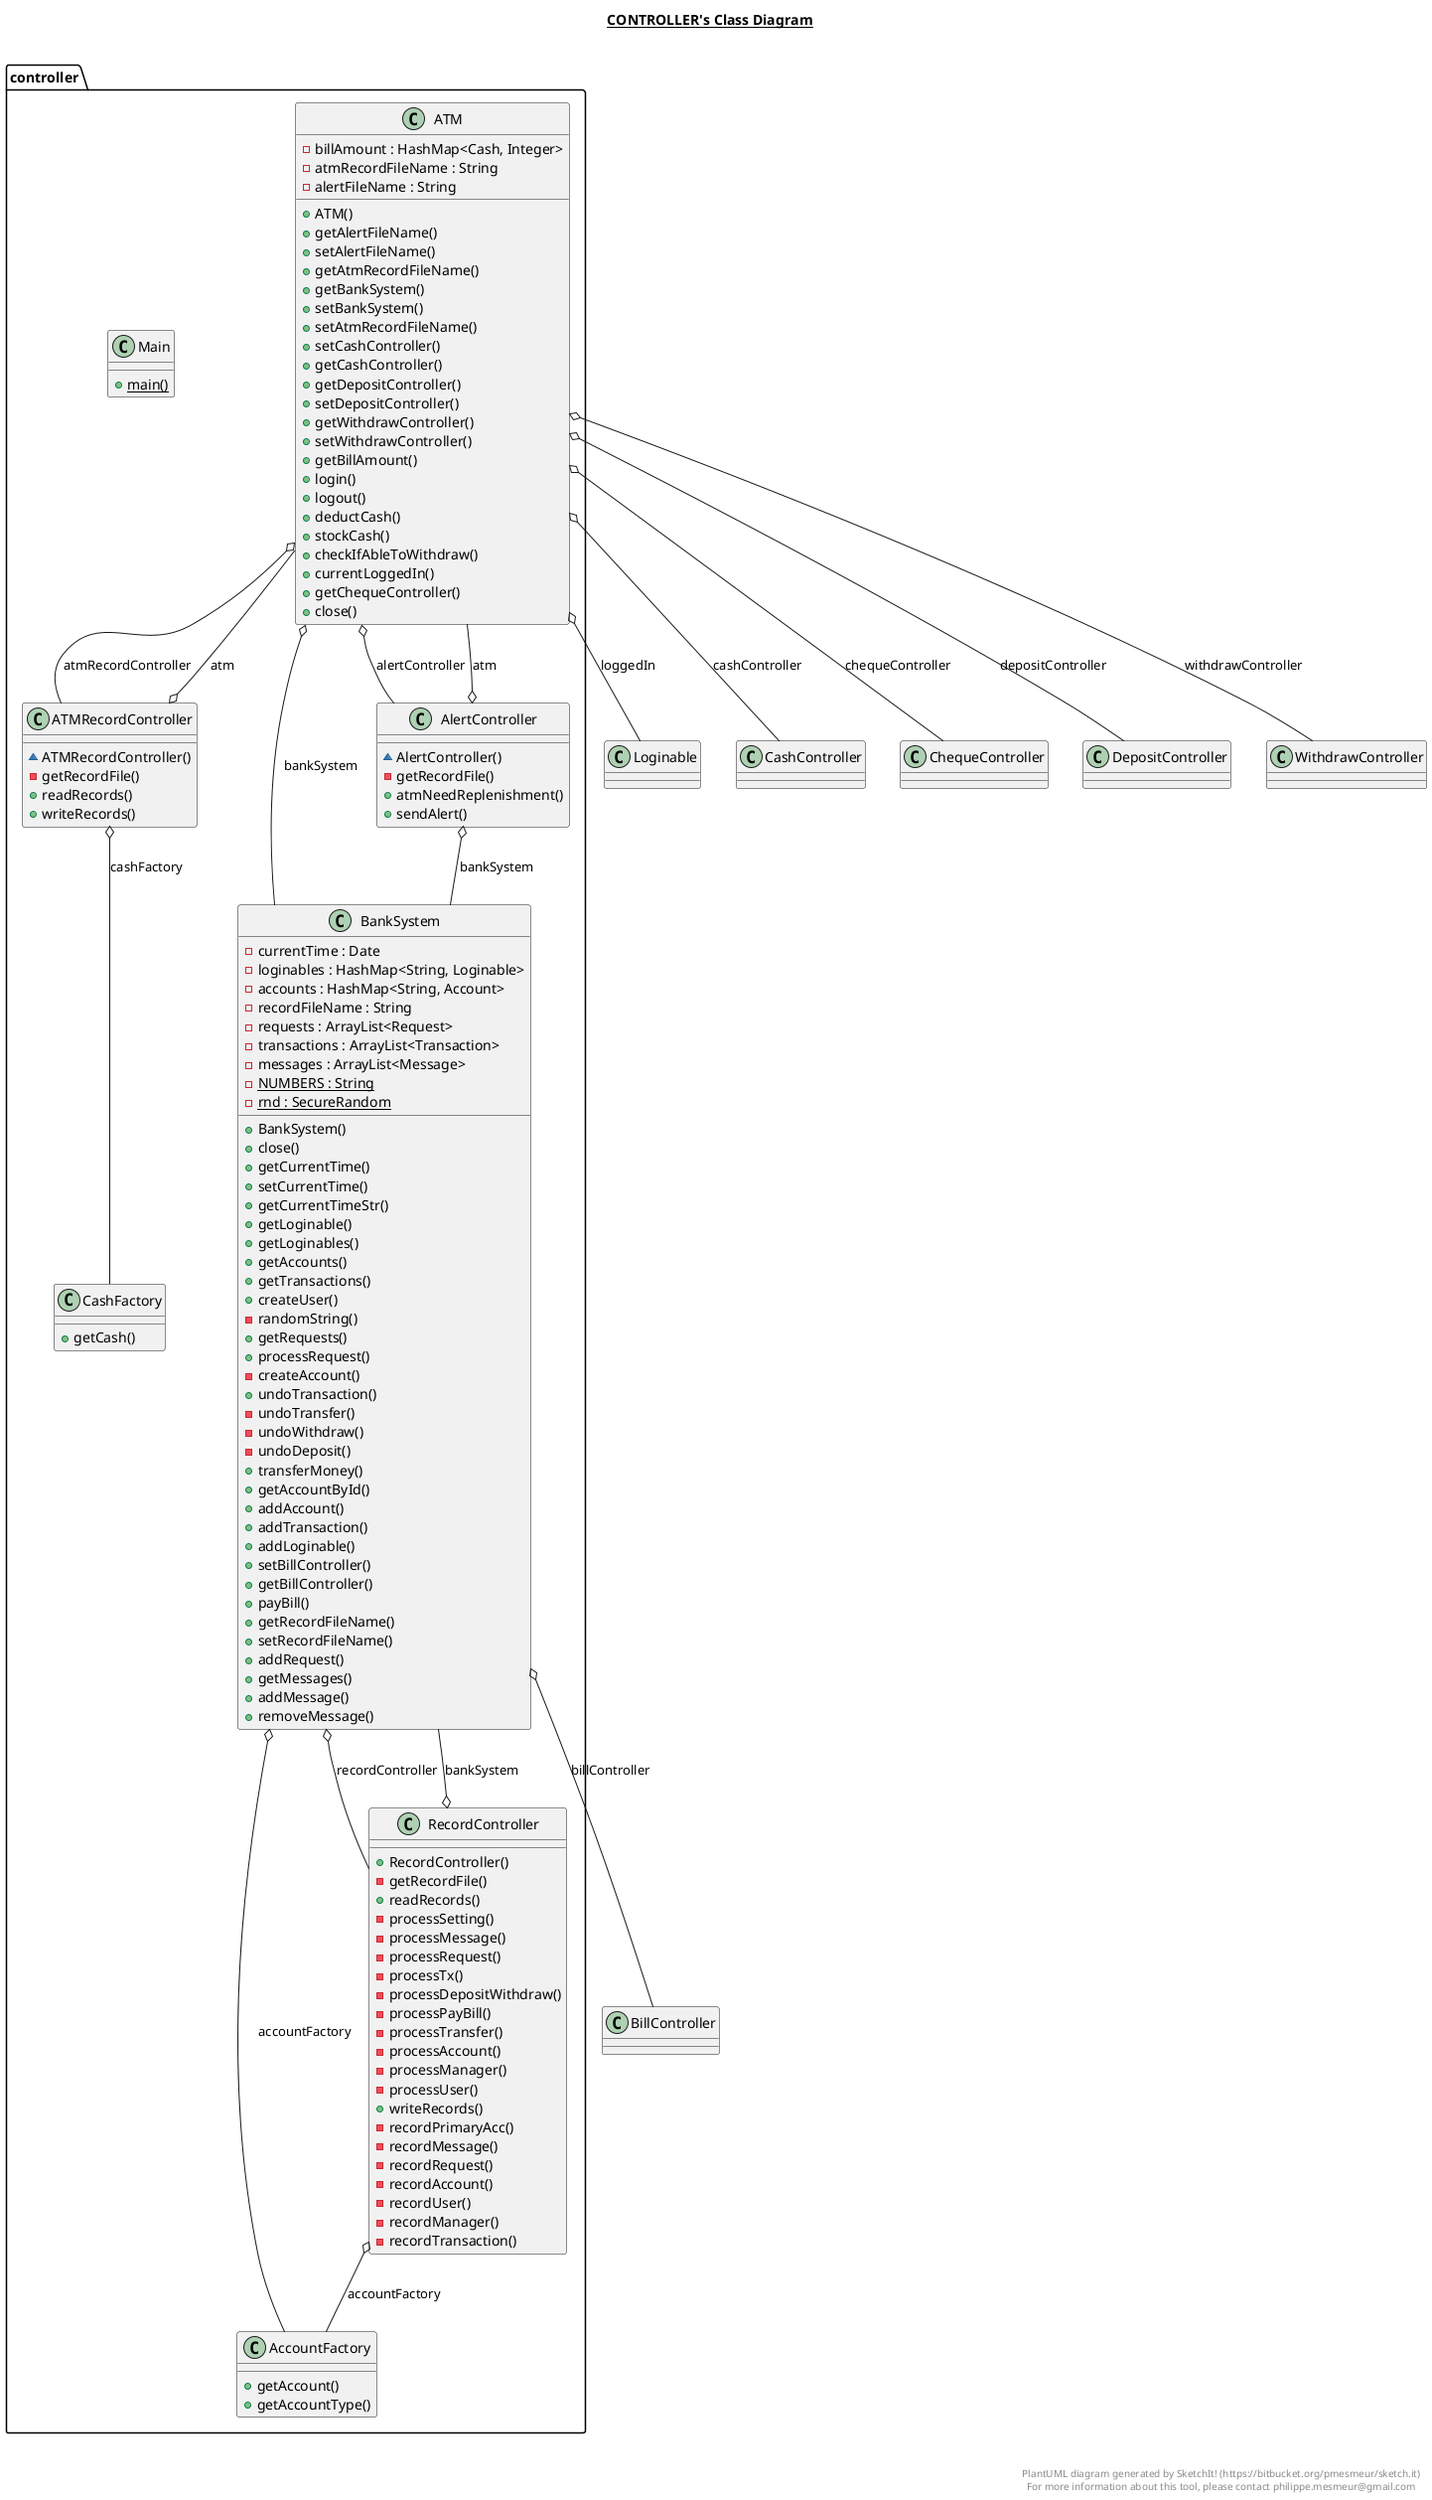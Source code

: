 @startuml

title __CONTROLLER's Class Diagram__\n

  package controller {
    class ATM {
        - billAmount : HashMap<Cash, Integer>
        - atmRecordFileName : String
        - alertFileName : String
        + ATM()
        + getAlertFileName()
        + setAlertFileName()
        + getAtmRecordFileName()
        + getBankSystem()
        + setBankSystem()
        + setAtmRecordFileName()
        + setCashController()
        + getCashController()
        + getDepositController()
        + setDepositController()
        + getWithdrawController()
        + setWithdrawController()
        + getBillAmount()
        + login()
        + logout()
        + deductCash()
        + stockCash()
        + checkIfAbleToWithdraw()
        + currentLoggedIn()
        + getChequeController()
        + close()
    }
  }
  

  package controller {
    class ATMRecordController {
        ~ ATMRecordController()
        - getRecordFile()
        + readRecords()
        + writeRecords()
    }
  }
  

  package controller {
    class AccountFactory {
        + getAccount()
        + getAccountType()
    }
  }
  

  package controller {
    class AlertController {
        ~ AlertController()
        - getRecordFile()
        + atmNeedReplenishment()
        + sendAlert()
    }
  }
  

  package controller {
    class BankSystem {
        - currentTime : Date
        - loginables : HashMap<String, Loginable>
        - accounts : HashMap<String, Account>
        - recordFileName : String
        - requests : ArrayList<Request>
        - transactions : ArrayList<Transaction>
        - messages : ArrayList<Message>
        {static} - NUMBERS : String
        {static} - rnd : SecureRandom
        + BankSystem()
        + close()
        + getCurrentTime()
        + setCurrentTime()
        + getCurrentTimeStr()
        + getLoginable()
        + getLoginables()
        + getAccounts()
        + getTransactions()
        + createUser()
        - randomString()
        + getRequests()
        + processRequest()
        - createAccount()
        + undoTransaction()
        - undoTransfer()
        - undoWithdraw()
        - undoDeposit()
        + transferMoney()
        + getAccountById()
        + addAccount()
        + addTransaction()
        + addLoginable()
        + setBillController()
        + getBillController()
        + payBill()
        + getRecordFileName()
        + setRecordFileName()
        + addRequest()
        + getMessages()
        + addMessage()
        + removeMessage()
    }
  }
  

  package controller {
    class CashFactory {
        + getCash()
    }
  }
  

  package controller {
    class Main {
        {static} + main()
    }
  }
  

  package controller {
    class RecordController {
        + RecordController()
        - getRecordFile()
        + readRecords()
        - processSetting()
        - processMessage()
        - processRequest()
        - processTx()
        - processDepositWithdraw()
        - processPayBill()
        - processTransfer()
        - processAccount()
        - processManager()
        - processUser()
        + writeRecords()
        - recordPrimaryAcc()
        - recordMessage()
        - recordRequest()
        - recordAccount()
        - recordUser()
        - recordManager()
        - recordTransaction()
    }
  }
  

  ATM o-- BankSystem : bankSystem
  ATM o-- Loginable : loggedIn
  ATM o-- CashController : cashController
  ATM o-- ChequeController : chequeController
  ATM o-- DepositController : depositController
  ATM o-- WithdrawController : withdrawController
  ATM o-- ATMRecordController : atmRecordController
  ATM o-- AlertController : alertController
  ATMRecordController o-- ATM : atm
  ATMRecordController o-- CashFactory : cashFactory
  AlertController o-- BankSystem : bankSystem
  AlertController o-- ATM : atm
  BankSystem o-- BillController : billController
  BankSystem o-- RecordController : recordController
  BankSystem o-- AccountFactory : accountFactory
  RecordController o-- BankSystem : bankSystem
  RecordController o-- AccountFactory : accountFactory


right footer


PlantUML diagram generated by SketchIt! (https://bitbucket.org/pmesmeur/sketch.it)
For more information about this tool, please contact philippe.mesmeur@gmail.com
endfooter

@enduml
